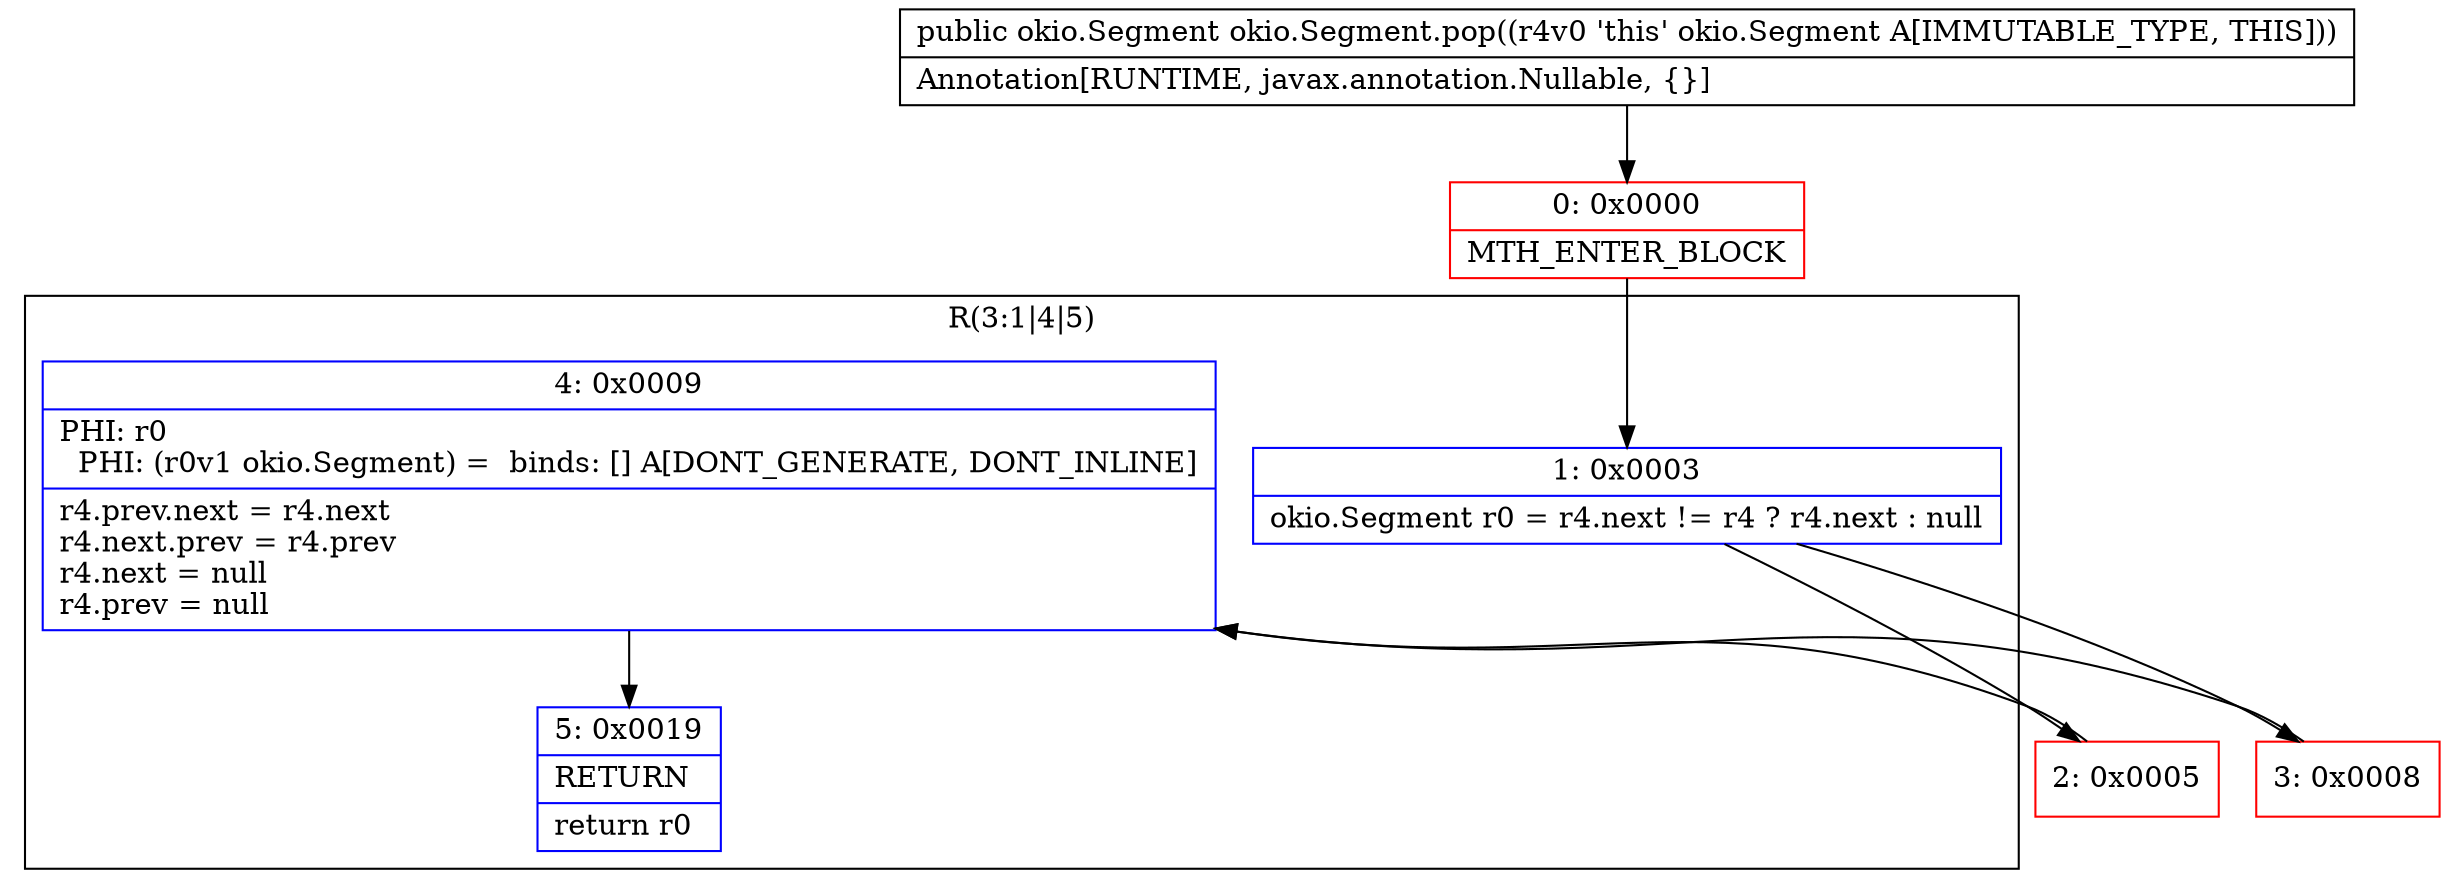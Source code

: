 digraph "CFG forokio.Segment.pop()Lokio\/Segment;" {
subgraph cluster_Region_1691161283 {
label = "R(3:1|4|5)";
node [shape=record,color=blue];
Node_1 [shape=record,label="{1\:\ 0x0003|okio.Segment r0 = r4.next != r4 ? r4.next : null\l}"];
Node_4 [shape=record,label="{4\:\ 0x0009|PHI: r0 \l  PHI: (r0v1 okio.Segment) =  binds: [] A[DONT_GENERATE, DONT_INLINE]\l|r4.prev.next = r4.next\lr4.next.prev = r4.prev\lr4.next = null\lr4.prev = null\l}"];
Node_5 [shape=record,label="{5\:\ 0x0019|RETURN\l|return r0\l}"];
}
Node_0 [shape=record,color=red,label="{0\:\ 0x0000|MTH_ENTER_BLOCK\l}"];
Node_2 [shape=record,color=red,label="{2\:\ 0x0005}"];
Node_3 [shape=record,color=red,label="{3\:\ 0x0008}"];
MethodNode[shape=record,label="{public okio.Segment okio.Segment.pop((r4v0 'this' okio.Segment A[IMMUTABLE_TYPE, THIS]))  | Annotation[RUNTIME, javax.annotation.Nullable, \{\}]\l}"];
MethodNode -> Node_0;
Node_1 -> Node_2;
Node_1 -> Node_3;
Node_4 -> Node_5;
Node_0 -> Node_1;
Node_2 -> Node_4;
Node_3 -> Node_4;
}

